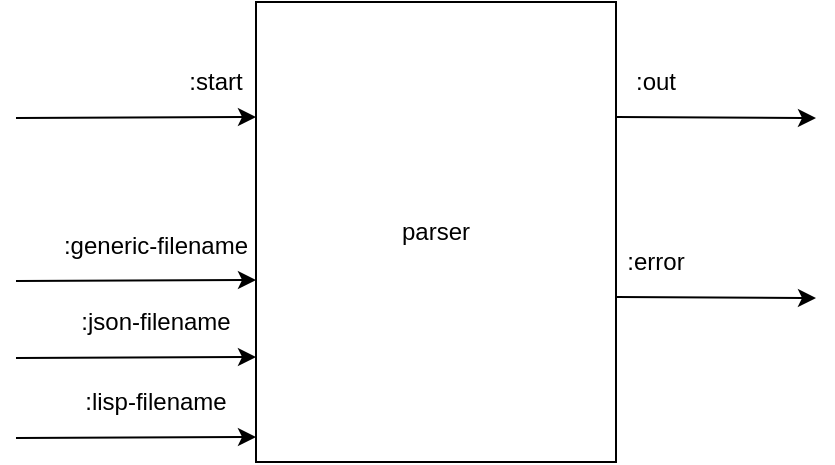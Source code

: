 <mxfile version="12.4.2" type="device" pages="3"><diagram id="fOxlWcJof47O1z0ExWYY" name="back end parser"><mxGraphModel dx="1156" dy="565" grid="1" gridSize="10" guides="1" tooltips="1" connect="1" arrows="1" fold="1" page="1" pageScale="1" pageWidth="1100" pageHeight="850" math="0" shadow="0"><root><mxCell id="0"/><mxCell id="1" parent="0"/><mxCell id="aFyFp-CROYKbJ_mn9JVY-1" value="parser" style="rounded=0;whiteSpace=wrap;html=1;" vertex="1" parent="1"><mxGeometry x="320" y="80" width="180" height="230" as="geometry"/></mxCell><mxCell id="aFyFp-CROYKbJ_mn9JVY-2" value="" style="endArrow=classic;html=1;entryX=0;entryY=0.25;entryDx=0;entryDy=0;" edge="1" parent="1" target="aFyFp-CROYKbJ_mn9JVY-1"><mxGeometry width="50" height="50" relative="1" as="geometry"><mxPoint x="200" y="138" as="sourcePoint"/><mxPoint x="370" y="330" as="targetPoint"/></mxGeometry></mxCell><mxCell id="aFyFp-CROYKbJ_mn9JVY-3" value=":start" style="text;html=1;strokeColor=none;fillColor=none;align=center;verticalAlign=middle;whiteSpace=wrap;rounded=0;" vertex="1" parent="1"><mxGeometry x="280" y="110" width="40" height="20" as="geometry"/></mxCell><mxCell id="aFyFp-CROYKbJ_mn9JVY-4" value="" style="endArrow=classic;html=1;exitX=1;exitY=0.25;exitDx=0;exitDy=0;" edge="1" parent="1" source="aFyFp-CROYKbJ_mn9JVY-1"><mxGeometry width="50" height="50" relative="1" as="geometry"><mxPoint x="190" y="380" as="sourcePoint"/><mxPoint x="600" y="138" as="targetPoint"/></mxGeometry></mxCell><mxCell id="aFyFp-CROYKbJ_mn9JVY-5" value=":out" style="text;html=1;strokeColor=none;fillColor=none;align=center;verticalAlign=middle;whiteSpace=wrap;rounded=0;" vertex="1" parent="1"><mxGeometry x="500" y="110" width="40" height="20" as="geometry"/></mxCell><mxCell id="aFyFp-CROYKbJ_mn9JVY-6" value="" style="endArrow=classic;html=1;exitX=1;exitY=0.25;exitDx=0;exitDy=0;" edge="1" parent="1"><mxGeometry width="50" height="50" relative="1" as="geometry"><mxPoint x="500" y="227.5" as="sourcePoint"/><mxPoint x="600" y="228" as="targetPoint"/></mxGeometry></mxCell><mxCell id="aFyFp-CROYKbJ_mn9JVY-7" value=":error" style="text;html=1;strokeColor=none;fillColor=none;align=center;verticalAlign=middle;whiteSpace=wrap;rounded=0;" vertex="1" parent="1"><mxGeometry x="500" y="200" width="40" height="20" as="geometry"/></mxCell><mxCell id="aFyFp-CROYKbJ_mn9JVY-8" value="" style="endArrow=classic;html=1;entryX=0;entryY=0.25;entryDx=0;entryDy=0;" edge="1" parent="1"><mxGeometry width="50" height="50" relative="1" as="geometry"><mxPoint x="200" y="219.5" as="sourcePoint"/><mxPoint x="320" y="219" as="targetPoint"/></mxGeometry></mxCell><mxCell id="aFyFp-CROYKbJ_mn9JVY-9" value=":generic-filename" style="text;html=1;strokeColor=none;fillColor=none;align=center;verticalAlign=middle;whiteSpace=wrap;rounded=0;" vertex="1" parent="1"><mxGeometry x="220" y="191.5" width="100" height="20" as="geometry"/></mxCell><mxCell id="aFyFp-CROYKbJ_mn9JVY-10" value="" style="endArrow=classic;html=1;entryX=0;entryY=0.25;entryDx=0;entryDy=0;" edge="1" parent="1"><mxGeometry width="50" height="50" relative="1" as="geometry"><mxPoint x="200" y="258" as="sourcePoint"/><mxPoint x="320" y="257.5" as="targetPoint"/></mxGeometry></mxCell><mxCell id="aFyFp-CROYKbJ_mn9JVY-12" value="" style="endArrow=classic;html=1;entryX=0;entryY=0.25;entryDx=0;entryDy=0;" edge="1" parent="1"><mxGeometry width="50" height="50" relative="1" as="geometry"><mxPoint x="200" y="298" as="sourcePoint"/><mxPoint x="320" y="297.5" as="targetPoint"/></mxGeometry></mxCell><mxCell id="aFyFp-CROYKbJ_mn9JVY-15" value=":json-filename" style="text;html=1;strokeColor=none;fillColor=none;align=center;verticalAlign=middle;whiteSpace=wrap;rounded=0;" vertex="1" parent="1"><mxGeometry x="220" y="230" width="100" height="20" as="geometry"/></mxCell><mxCell id="aFyFp-CROYKbJ_mn9JVY-16" value=":lisp-filename" style="text;html=1;strokeColor=none;fillColor=none;align=center;verticalAlign=middle;whiteSpace=wrap;rounded=0;" vertex="1" parent="1"><mxGeometry x="220" y="270" width="100" height="20" as="geometry"/></mxCell></root></mxGraphModel></diagram><diagram id="eNaRFq-QxXsOI5e4i6li" name="back end parser internals"><mxGraphModel dx="1156" dy="565" grid="1" gridSize="10" guides="1" tooltips="1" connect="1" arrows="1" fold="1" page="1" pageScale="1" pageWidth="1100" pageHeight="850" math="0" shadow="0"><root><mxCell id="ZJjMrVNcw_l_X5-cJRNd-0"/><mxCell id="ZJjMrVNcw_l_X5-cJRNd-1" parent="ZJjMrVNcw_l_X5-cJRNd-0"/><mxCell id="ZJjMrVNcw_l_X5-cJRNd-16" style="edgeStyle=orthogonalEdgeStyle;rounded=0;orthogonalLoop=1;jettySize=auto;html=1;exitX=1;exitY=0.25;exitDx=0;exitDy=0;entryX=0;entryY=0.25;entryDx=0;entryDy=0;" edge="1" parent="ZJjMrVNcw_l_X5-cJRNd-1" source="ZJjMrVNcw_l_X5-cJRNd-2" target="ZJjMrVNcw_l_X5-cJRNd-3"><mxGeometry relative="1" as="geometry"/></mxCell><mxCell id="ZJjMrVNcw_l_X5-cJRNd-2" value="scanner" style="rounded=0;whiteSpace=wrap;html=1;fillColor=#f5f5f5;strokeColor=#666666;fontColor=#333333;" vertex="1" parent="ZJjMrVNcw_l_X5-cJRNd-1"><mxGeometry x="120" y="120" width="120" height="60" as="geometry"/></mxCell><mxCell id="ZJjMrVNcw_l_X5-cJRNd-13" style="edgeStyle=orthogonalEdgeStyle;rounded=0;orthogonalLoop=1;jettySize=auto;html=1;exitX=0;exitY=0.75;exitDx=0;exitDy=0;entryX=1;entryY=0.75;entryDx=0;entryDy=0;" edge="1" parent="ZJjMrVNcw_l_X5-cJRNd-1" source="ZJjMrVNcw_l_X5-cJRNd-3" target="ZJjMrVNcw_l_X5-cJRNd-2"><mxGeometry relative="1" as="geometry"/></mxCell><mxCell id="93ZKB8JN75-VEiBItLaU-8" style="edgeStyle=orthogonalEdgeStyle;rounded=0;orthogonalLoop=1;jettySize=auto;html=1;exitX=1;exitY=0.5;exitDx=0;exitDy=0;entryX=0;entryY=0.5;entryDx=0;entryDy=0;" edge="1" parent="ZJjMrVNcw_l_X5-cJRNd-1" source="ZJjMrVNcw_l_X5-cJRNd-3" target="ZJjMrVNcw_l_X5-cJRNd-5"><mxGeometry relative="1" as="geometry"/></mxCell><mxCell id="93ZKB8JN75-VEiBItLaU-24" style="edgeStyle=orthogonalEdgeStyle;rounded=0;orthogonalLoop=1;jettySize=auto;html=1;exitX=1;exitY=0.5;exitDx=0;exitDy=0;entryX=-0.017;entryY=0.4;entryDx=0;entryDy=0;entryPerimeter=0;" edge="1" parent="ZJjMrVNcw_l_X5-cJRNd-1" source="ZJjMrVNcw_l_X5-cJRNd-3" target="ZJjMrVNcw_l_X5-cJRNd-4"><mxGeometry relative="1" as="geometry"><Array as="points"><mxPoint x="480" y="150"/><mxPoint x="480" y="104"/></Array></mxGeometry></mxCell><mxCell id="ZJjMrVNcw_l_X5-cJRNd-3" value="preparse" style="rounded=0;whiteSpace=wrap;html=1;fillColor=#f5f5f5;strokeColor=#666666;fontColor=#333333;" vertex="1" parent="ZJjMrVNcw_l_X5-cJRNd-1"><mxGeometry x="320" y="120" width="120" height="60" as="geometry"/></mxCell><mxCell id="93ZKB8JN75-VEiBItLaU-12" style="edgeStyle=orthogonalEdgeStyle;rounded=0;orthogonalLoop=1;jettySize=auto;html=1;exitX=1;exitY=0.5;exitDx=0;exitDy=0;" edge="1" parent="ZJjMrVNcw_l_X5-cJRNd-1" source="ZJjMrVNcw_l_X5-cJRNd-4" target="93ZKB8JN75-VEiBItLaU-11"><mxGeometry relative="1" as="geometry"/></mxCell><mxCell id="ZJjMrVNcw_l_X5-cJRNd-4" value="generic-emitter" style="rounded=0;whiteSpace=wrap;html=1;fillColor=#f5f5f5;strokeColor=#666666;fontColor=#333333;" vertex="1" parent="ZJjMrVNcw_l_X5-cJRNd-1"><mxGeometry x="710" y="80" width="120" height="60" as="geometry"/></mxCell><mxCell id="93ZKB8JN75-VEiBItLaU-15" value="" style="edgeStyle=orthogonalEdgeStyle;rounded=0;orthogonalLoop=1;jettySize=auto;html=1;" edge="1" parent="ZJjMrVNcw_l_X5-cJRNd-1" source="ZJjMrVNcw_l_X5-cJRNd-5" target="93ZKB8JN75-VEiBItLaU-13"><mxGeometry relative="1" as="geometry"/></mxCell><mxCell id="ZJjMrVNcw_l_X5-cJRNd-5" value="collector" style="rounded=0;whiteSpace=wrap;html=1;fillColor=#f5f5f5;strokeColor=#666666;fontColor=#333333;" vertex="1" parent="ZJjMrVNcw_l_X5-cJRNd-1"><mxGeometry x="520" y="200" width="120" height="60" as="geometry"/></mxCell><mxCell id="ZJjMrVNcw_l_X5-cJRNd-6" value="lisp-emitter" style="rounded=0;whiteSpace=wrap;html=1;" vertex="1" parent="ZJjMrVNcw_l_X5-cJRNd-1"><mxGeometry x="710" y="320" width="120" height="60" as="geometry"/></mxCell><mxCell id="ZJjMrVNcw_l_X5-cJRNd-7" value="create tokens" style="shape=callout;whiteSpace=wrap;html=1;perimeter=calloutPerimeter;" vertex="1" parent="ZJjMrVNcw_l_X5-cJRNd-1"><mxGeometry x="120" y="40" width="120" height="80" as="geometry"/></mxCell><mxCell id="ZJjMrVNcw_l_X5-cJRNd-8" value="slurp tokens" style="shape=callout;whiteSpace=wrap;html=1;perimeter=calloutPerimeter;" vertex="1" parent="ZJjMrVNcw_l_X5-cJRNd-1"><mxGeometry x="320" y="40" width="120" height="80" as="geometry"/></mxCell><mxCell id="ZJjMrVNcw_l_X5-cJRNd-10" value="json file writer" style="rounded=0;whiteSpace=wrap;html=1;fillColor=#f5f5f5;strokeColor=#666666;fontColor=#333333;" vertex="1" parent="ZJjMrVNcw_l_X5-cJRNd-1"><mxGeometry x="930" y="200" width="120" height="60" as="geometry"/></mxCell><mxCell id="ZJjMrVNcw_l_X5-cJRNd-11" value="in -&amp;gt; parse ir&lt;br&gt;unparse -&amp;gt; out" style="shape=callout;whiteSpace=wrap;html=1;perimeter=calloutPerimeter;" vertex="1" parent="ZJjMrVNcw_l_X5-cJRNd-1"><mxGeometry x="520" y="120" width="120" height="80" as="geometry"/></mxCell><mxCell id="ZJjMrVNcw_l_X5-cJRNd-14" value=":request" style="text;html=1;strokeColor=none;fillColor=none;align=center;verticalAlign=middle;whiteSpace=wrap;rounded=0;" vertex="1" parent="ZJjMrVNcw_l_X5-cJRNd-1"><mxGeometry x="260" y="170" width="40" height="20" as="geometry"/></mxCell><mxCell id="ZJjMrVNcw_l_X5-cJRNd-15" value=":out" style="text;html=1;strokeColor=none;fillColor=none;align=center;verticalAlign=middle;whiteSpace=wrap;rounded=0;" vertex="1" parent="ZJjMrVNcw_l_X5-cJRNd-1"><mxGeometry x="260" y="110" width="40" height="20" as="geometry"/></mxCell><mxCell id="ZJjMrVNcw_l_X5-cJRNd-19" style="edgeStyle=orthogonalEdgeStyle;rounded=0;orthogonalLoop=1;jettySize=auto;html=1;exitX=1;exitY=0.5;exitDx=0;exitDy=0;entryX=0;entryY=0.25;entryDx=0;entryDy=0;" edge="1" parent="ZJjMrVNcw_l_X5-cJRNd-1" source="ZJjMrVNcw_l_X5-cJRNd-18" target="ZJjMrVNcw_l_X5-cJRNd-2"><mxGeometry relative="1" as="geometry"/></mxCell><mxCell id="ZJjMrVNcw_l_X5-cJRNd-18" value=":start" style="ellipse;whiteSpace=wrap;html=1;fillColor=#d5e8d4;strokeColor=#82b366;" vertex="1" parent="ZJjMrVNcw_l_X5-cJRNd-1"><mxGeometry y="120" width="60" height="20" as="geometry"/></mxCell><mxCell id="93ZKB8JN75-VEiBItLaU-23" style="edgeStyle=orthogonalEdgeStyle;rounded=0;orthogonalLoop=1;jettySize=auto;html=1;exitX=1;exitY=0.5;exitDx=0;exitDy=0;entryX=0.5;entryY=0;entryDx=0;entryDy=0;" edge="1" parent="ZJjMrVNcw_l_X5-cJRNd-1" source="93ZKB8JN75-VEiBItLaU-0" target="93ZKB8JN75-VEiBItLaU-11"><mxGeometry relative="1" as="geometry"/></mxCell><mxCell id="93ZKB8JN75-VEiBItLaU-0" value=":generic-filename" style="ellipse;whiteSpace=wrap;html=1;fillColor=#d5e8d4;strokeColor=#82b366;" vertex="1" parent="ZJjMrVNcw_l_X5-cJRNd-1"><mxGeometry x="880" y="20" width="70" height="30" as="geometry"/></mxCell><mxCell id="93ZKB8JN75-VEiBItLaU-5" style="edgeStyle=orthogonalEdgeStyle;rounded=0;orthogonalLoop=1;jettySize=auto;html=1;exitX=1;exitY=0.5;exitDx=0;exitDy=0;entryX=0.5;entryY=0;entryDx=0;entryDy=0;" edge="1" parent="ZJjMrVNcw_l_X5-cJRNd-1" source="93ZKB8JN75-VEiBItLaU-1" target="ZJjMrVNcw_l_X5-cJRNd-10"><mxGeometry relative="1" as="geometry"/></mxCell><mxCell id="93ZKB8JN75-VEiBItLaU-1" value=":json-filename" style="ellipse;whiteSpace=wrap;html=1;fillColor=#d5e8d4;strokeColor=#82b366;" vertex="1" parent="ZJjMrVNcw_l_X5-cJRNd-1"><mxGeometry x="850" y="165" width="70" height="30" as="geometry"/></mxCell><mxCell id="93ZKB8JN75-VEiBItLaU-26" style="edgeStyle=orthogonalEdgeStyle;rounded=0;orthogonalLoop=1;jettySize=auto;html=1;exitX=1;exitY=0.5;exitDx=0;exitDy=0;entryX=0.5;entryY=1;entryDx=0;entryDy=0;" edge="1" parent="ZJjMrVNcw_l_X5-cJRNd-1" source="93ZKB8JN75-VEiBItLaU-2" target="93ZKB8JN75-VEiBItLaU-25"><mxGeometry relative="1" as="geometry"/></mxCell><mxCell id="93ZKB8JN75-VEiBItLaU-2" value=":lisp-filename" style="ellipse;whiteSpace=wrap;html=1;fillColor=#d5e8d4;strokeColor=#82b366;" vertex="1" parent="ZJjMrVNcw_l_X5-cJRNd-1"><mxGeometry x="900" y="420" width="70" height="30" as="geometry"/></mxCell><mxCell id="93ZKB8JN75-VEiBItLaU-11" value="genericfile writer" style="rounded=0;whiteSpace=wrap;html=1;fillColor=#f5f5f5;strokeColor=#666666;fontColor=#333333;" vertex="1" parent="ZJjMrVNcw_l_X5-cJRNd-1"><mxGeometry x="930" y="80" width="120" height="60" as="geometry"/></mxCell><mxCell id="93ZKB8JN75-VEiBItLaU-14" style="edgeStyle=orthogonalEdgeStyle;rounded=0;orthogonalLoop=1;jettySize=auto;html=1;exitX=1;exitY=0.5;exitDx=0;exitDy=0;entryX=0;entryY=0.5;entryDx=0;entryDy=0;" edge="1" parent="ZJjMrVNcw_l_X5-cJRNd-1" source="93ZKB8JN75-VEiBItLaU-13" target="ZJjMrVNcw_l_X5-cJRNd-10"><mxGeometry relative="1" as="geometry"/></mxCell><mxCell id="93ZKB8JN75-VEiBItLaU-13" value="json emiter" style="rounded=0;whiteSpace=wrap;html=1;fillColor=#f5f5f5;strokeColor=#666666;fontColor=#333333;" vertex="1" parent="ZJjMrVNcw_l_X5-cJRNd-1"><mxGeometry x="710" y="200" width="120" height="60" as="geometry"/></mxCell><mxCell id="93ZKB8JN75-VEiBItLaU-25" value="lisp file writer" style="rounded=0;whiteSpace=wrap;html=1;fillColor=#f5f5f5;strokeColor=#666666;fontColor=#333333;" vertex="1" parent="ZJjMrVNcw_l_X5-cJRNd-1"><mxGeometry x="930" y="320" width="120" height="60" as="geometry"/></mxCell><mxCell id="QuPj0Ypk-ZK07wSDslr1-0" value="uses: sl and unparse-schem" style="text;html=1;strokeColor=none;fillColor=none;align=center;verticalAlign=middle;whiteSpace=wrap;rounded=0;" vertex="1" parent="ZJjMrVNcw_l_X5-cJRNd-1"><mxGeometry x="520" y="260" width="110" height="30" as="geometry"/></mxCell><mxCell id="QuPj0Ypk-ZK07wSDslr1-1" value="uses: sl" style="text;html=1;strokeColor=none;fillColor=none;align=center;verticalAlign=middle;whiteSpace=wrap;rounded=0;" vertex="1" parent="ZJjMrVNcw_l_X5-cJRNd-1"><mxGeometry x="710" y="50" width="110" height="30" as="geometry"/></mxCell><mxCell id="QuPj0Ypk-ZK07wSDslr1-2" value="uses: sl" style="text;html=1;strokeColor=none;fillColor=none;align=center;verticalAlign=middle;whiteSpace=wrap;rounded=0;" vertex="1" parent="ZJjMrVNcw_l_X5-cJRNd-1"><mxGeometry x="715" y="260" width="110" height="30" as="geometry"/></mxCell></root></mxGraphModel></diagram><diagram id="sI4iJBdZqarN_TYGD8Zb" name="scanner internals"><mxGraphModel dx="1156" dy="565" grid="1" gridSize="10" guides="1" tooltips="1" connect="1" arrows="1" fold="1" page="1" pageScale="1" pageWidth="1100" pageHeight="850" math="0" shadow="0"><root><mxCell id="c8ozpQfvJYZuInr7lnzP-0"/><mxCell id="c8ozpQfvJYZuInr7lnzP-1" parent="c8ozpQfvJYZuInr7lnzP-0"/><mxCell id="c8ozpQfvJYZuInr7lnzP-28" style="edgeStyle=orthogonalEdgeStyle;rounded=0;orthogonalLoop=1;jettySize=auto;html=1;exitX=1;exitY=0.5;exitDx=0;exitDy=0;entryX=0;entryY=0.5;entryDx=0;entryDy=0;" edge="1" parent="c8ozpQfvJYZuInr7lnzP-1" source="c8ozpQfvJYZuInr7lnzP-2" target="c8ozpQfvJYZuInr7lnzP-8"><mxGeometry relative="1" as="geometry"/></mxCell><mxCell id="c8ozpQfvJYZuInr7lnzP-2" value=":start" style="ellipse;whiteSpace=wrap;html=1;" vertex="1" parent="c8ozpQfvJYZuInr7lnzP-1"><mxGeometry x="40" y="40" width="80" height="40" as="geometry"/></mxCell><mxCell id="c8ozpQfvJYZuInr7lnzP-24" style="edgeStyle=orthogonalEdgeStyle;rounded=0;orthogonalLoop=1;jettySize=auto;html=1;exitX=1;exitY=0.5;exitDx=0;exitDy=0;entryX=0.5;entryY=1;entryDx=0;entryDy=0;" edge="1" parent="c8ozpQfvJYZuInr7lnzP-1" source="c8ozpQfvJYZuInr7lnzP-3" target="c8ozpQfvJYZuInr7lnzP-8"><mxGeometry relative="1" as="geometry"/></mxCell><mxCell id="c8ozpQfvJYZuInr7lnzP-3" value=":request" style="ellipse;whiteSpace=wrap;html=1;" vertex="1" parent="c8ozpQfvJYZuInr7lnzP-1"><mxGeometry x="40" y="200" width="80" height="40" as="geometry"/></mxCell><mxCell id="c8ozpQfvJYZuInr7lnzP-4" value=":out" style="ellipse;whiteSpace=wrap;html=1;" vertex="1" parent="c8ozpQfvJYZuInr7lnzP-1"><mxGeometry x="960" y="120" width="80" height="40" as="geometry"/></mxCell><mxCell id="c8ozpQfvJYZuInr7lnzP-5" value=":error" style="ellipse;whiteSpace=wrap;html=1;" vertex="1" parent="c8ozpQfvJYZuInr7lnzP-1"><mxGeometry x="960" y="400" width="80" height="30" as="geometry"/></mxCell><mxCell id="c8ozpQfvJYZuInr7lnzP-15" style="edgeStyle=orthogonalEdgeStyle;rounded=0;orthogonalLoop=1;jettySize=auto;html=1;exitX=1;exitY=0.5;exitDx=0;exitDy=0;" edge="1" parent="c8ozpQfvJYZuInr7lnzP-1" source="c8ozpQfvJYZuInr7lnzP-8" target="c8ozpQfvJYZuInr7lnzP-9"><mxGeometry relative="1" as="geometry"/></mxCell><mxCell id="c8ozpQfvJYZuInr7lnzP-8" value="tokenize" style="rounded=0;whiteSpace=wrap;html=1;" vertex="1" parent="c8ozpQfvJYZuInr7lnzP-1"><mxGeometry x="160" y="110" width="120" height="60" as="geometry"/></mxCell><mxCell id="c8ozpQfvJYZuInr7lnzP-18" style="edgeStyle=orthogonalEdgeStyle;rounded=0;orthogonalLoop=1;jettySize=auto;html=1;exitX=1;exitY=0.5;exitDx=0;exitDy=0;entryX=0;entryY=0.5;entryDx=0;entryDy=0;" edge="1" parent="c8ozpQfvJYZuInr7lnzP-1" source="c8ozpQfvJYZuInr7lnzP-9" target="c8ozpQfvJYZuInr7lnzP-10"><mxGeometry relative="1" as="geometry"/></mxCell><mxCell id="c8ozpQfvJYZuInr7lnzP-25" style="edgeStyle=orthogonalEdgeStyle;rounded=0;orthogonalLoop=1;jettySize=auto;html=1;exitX=0.5;exitY=1;exitDx=0;exitDy=0;" edge="1" parent="c8ozpQfvJYZuInr7lnzP-1" source="c8ozpQfvJYZuInr7lnzP-9"><mxGeometry relative="1" as="geometry"><mxPoint x="220" y="170" as="targetPoint"/><Array as="points"><mxPoint x="390" y="340"/><mxPoint x="220" y="340"/></Array></mxGeometry></mxCell><mxCell id="c8ozpQfvJYZuInr7lnzP-9" value="strings" style="rounded=0;whiteSpace=wrap;html=1;" vertex="1" parent="c8ozpQfvJYZuInr7lnzP-1"><mxGeometry x="330" y="110" width="120" height="60" as="geometry"/></mxCell><mxCell id="c8ozpQfvJYZuInr7lnzP-17" style="edgeStyle=orthogonalEdgeStyle;rounded=0;orthogonalLoop=1;jettySize=auto;html=1;exitX=1;exitY=0.5;exitDx=0;exitDy=0;entryX=0;entryY=0.5;entryDx=0;entryDy=0;" edge="1" parent="c8ozpQfvJYZuInr7lnzP-1" source="c8ozpQfvJYZuInr7lnzP-10" target="c8ozpQfvJYZuInr7lnzP-11"><mxGeometry relative="1" as="geometry"/></mxCell><mxCell id="c8ozpQfvJYZuInr7lnzP-10" value="parens" style="rounded=0;whiteSpace=wrap;html=1;" vertex="1" parent="c8ozpQfvJYZuInr7lnzP-1"><mxGeometry x="500" y="110" width="120" height="60" as="geometry"/></mxCell><mxCell id="c8ozpQfvJYZuInr7lnzP-16" style="edgeStyle=orthogonalEdgeStyle;rounded=0;orthogonalLoop=1;jettySize=auto;html=1;exitX=1;exitY=0.5;exitDx=0;exitDy=0;" edge="1" parent="c8ozpQfvJYZuInr7lnzP-1" source="c8ozpQfvJYZuInr7lnzP-11" target="c8ozpQfvJYZuInr7lnzP-12"><mxGeometry relative="1" as="geometry"/></mxCell><mxCell id="c8ozpQfvJYZuInr7lnzP-26" style="edgeStyle=orthogonalEdgeStyle;rounded=0;orthogonalLoop=1;jettySize=auto;html=1;exitX=0.5;exitY=1;exitDx=0;exitDy=0;" edge="1" parent="c8ozpQfvJYZuInr7lnzP-1" source="c8ozpQfvJYZuInr7lnzP-11"><mxGeometry relative="1" as="geometry"><mxPoint x="220" y="170" as="targetPoint"/><Array as="points"><mxPoint x="540" y="340"/><mxPoint x="220" y="340"/></Array></mxGeometry></mxCell><mxCell id="c8ozpQfvJYZuInr7lnzP-11" value="spaces" style="rounded=0;whiteSpace=wrap;html=1;" vertex="1" parent="c8ozpQfvJYZuInr7lnzP-1"><mxGeometry x="480" y="240" width="120" height="60" as="geometry"/></mxCell><mxCell id="c8ozpQfvJYZuInr7lnzP-19" style="edgeStyle=orthogonalEdgeStyle;rounded=0;orthogonalLoop=1;jettySize=auto;html=1;exitX=1;exitY=0.5;exitDx=0;exitDy=0;entryX=0;entryY=0.5;entryDx=0;entryDy=0;" edge="1" parent="c8ozpQfvJYZuInr7lnzP-1" source="c8ozpQfvJYZuInr7lnzP-12" target="c8ozpQfvJYZuInr7lnzP-13"><mxGeometry relative="1" as="geometry"/></mxCell><mxCell id="c8ozpQfvJYZuInr7lnzP-22" style="edgeStyle=orthogonalEdgeStyle;rounded=0;orthogonalLoop=1;jettySize=auto;html=1;exitX=0.5;exitY=1;exitDx=0;exitDy=0;" edge="1" parent="c8ozpQfvJYZuInr7lnzP-1" source="c8ozpQfvJYZuInr7lnzP-12"><mxGeometry relative="1" as="geometry"><mxPoint x="220" y="170" as="targetPoint"/><Array as="points"><mxPoint x="700" y="340"/><mxPoint x="220" y="340"/></Array></mxGeometry></mxCell><mxCell id="c8ozpQfvJYZuInr7lnzP-12" value="symbols" style="rounded=0;whiteSpace=wrap;html=1;" vertex="1" parent="c8ozpQfvJYZuInr7lnzP-1"><mxGeometry x="640" y="240" width="120" height="60" as="geometry"/></mxCell><mxCell id="c8ozpQfvJYZuInr7lnzP-14" style="edgeStyle=orthogonalEdgeStyle;rounded=0;orthogonalLoop=1;jettySize=auto;html=1;exitX=1;exitY=0.5;exitDx=0;exitDy=0;entryX=0;entryY=0.5;entryDx=0;entryDy=0;" edge="1" parent="c8ozpQfvJYZuInr7lnzP-1" source="c8ozpQfvJYZuInr7lnzP-13" target="c8ozpQfvJYZuInr7lnzP-4"><mxGeometry relative="1" as="geometry"/></mxCell><mxCell id="c8ozpQfvJYZuInr7lnzP-27" style="edgeStyle=orthogonalEdgeStyle;rounded=0;orthogonalLoop=1;jettySize=auto;html=1;exitX=0.5;exitY=1;exitDx=0;exitDy=0;entryX=0.5;entryY=1;entryDx=0;entryDy=0;" edge="1" parent="c8ozpQfvJYZuInr7lnzP-1" source="c8ozpQfvJYZuInr7lnzP-13" target="c8ozpQfvJYZuInr7lnzP-8"><mxGeometry relative="1" as="geometry"><Array as="points"><mxPoint x="820" y="340"/><mxPoint x="220" y="340"/></Array></mxGeometry></mxCell><mxCell id="c8ozpQfvJYZuInr7lnzP-13" value="integers" style="rounded=0;whiteSpace=wrap;html=1;" vertex="1" parent="c8ozpQfvJYZuInr7lnzP-1"><mxGeometry x="760" y="110" width="120" height="60" as="geometry"/></mxCell><mxCell id="c8ozpQfvJYZuInr7lnzP-29" value="" style="endArrow=classic;html=1;entryX=0;entryY=0.5;entryDx=0;entryDy=0;" edge="1" parent="c8ozpQfvJYZuInr7lnzP-1" target="c8ozpQfvJYZuInr7lnzP-5"><mxGeometry width="50" height="50" relative="1" as="geometry"><mxPoint x="880" y="415" as="sourcePoint"/><mxPoint x="90" y="570" as="targetPoint"/></mxGeometry></mxCell><mxCell id="c8ozpQfvJYZuInr7lnzP-30" value=":pull" style="text;html=1;strokeColor=none;fillColor=none;align=center;verticalAlign=middle;whiteSpace=wrap;rounded=0;" vertex="1" parent="c8ozpQfvJYZuInr7lnzP-1"><mxGeometry x="220" y="170" width="40" height="20" as="geometry"/></mxCell><mxCell id="c8ozpQfvJYZuInr7lnzP-31" value="all errors" style="text;html=1;strokeColor=none;fillColor=none;align=center;verticalAlign=middle;whiteSpace=wrap;rounded=0;fontStyle=2" vertex="1" parent="c8ozpQfvJYZuInr7lnzP-1"><mxGeometry x="840" y="405" width="40" height="20" as="geometry"/></mxCell></root></mxGraphModel></diagram></mxfile>